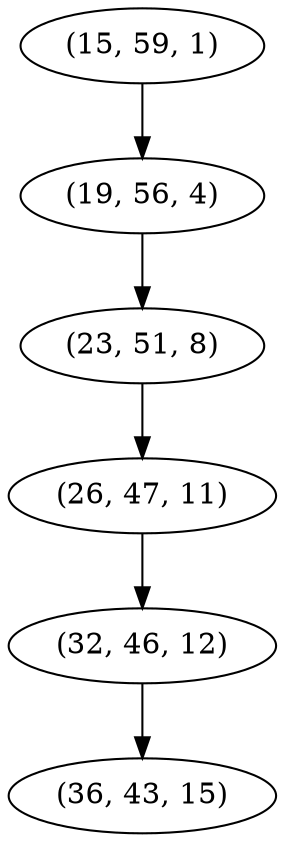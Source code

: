 digraph tree {
    "(15, 59, 1)";
    "(19, 56, 4)";
    "(23, 51, 8)";
    "(26, 47, 11)";
    "(32, 46, 12)";
    "(36, 43, 15)";
    "(15, 59, 1)" -> "(19, 56, 4)";
    "(19, 56, 4)" -> "(23, 51, 8)";
    "(23, 51, 8)" -> "(26, 47, 11)";
    "(26, 47, 11)" -> "(32, 46, 12)";
    "(32, 46, 12)" -> "(36, 43, 15)";
}
